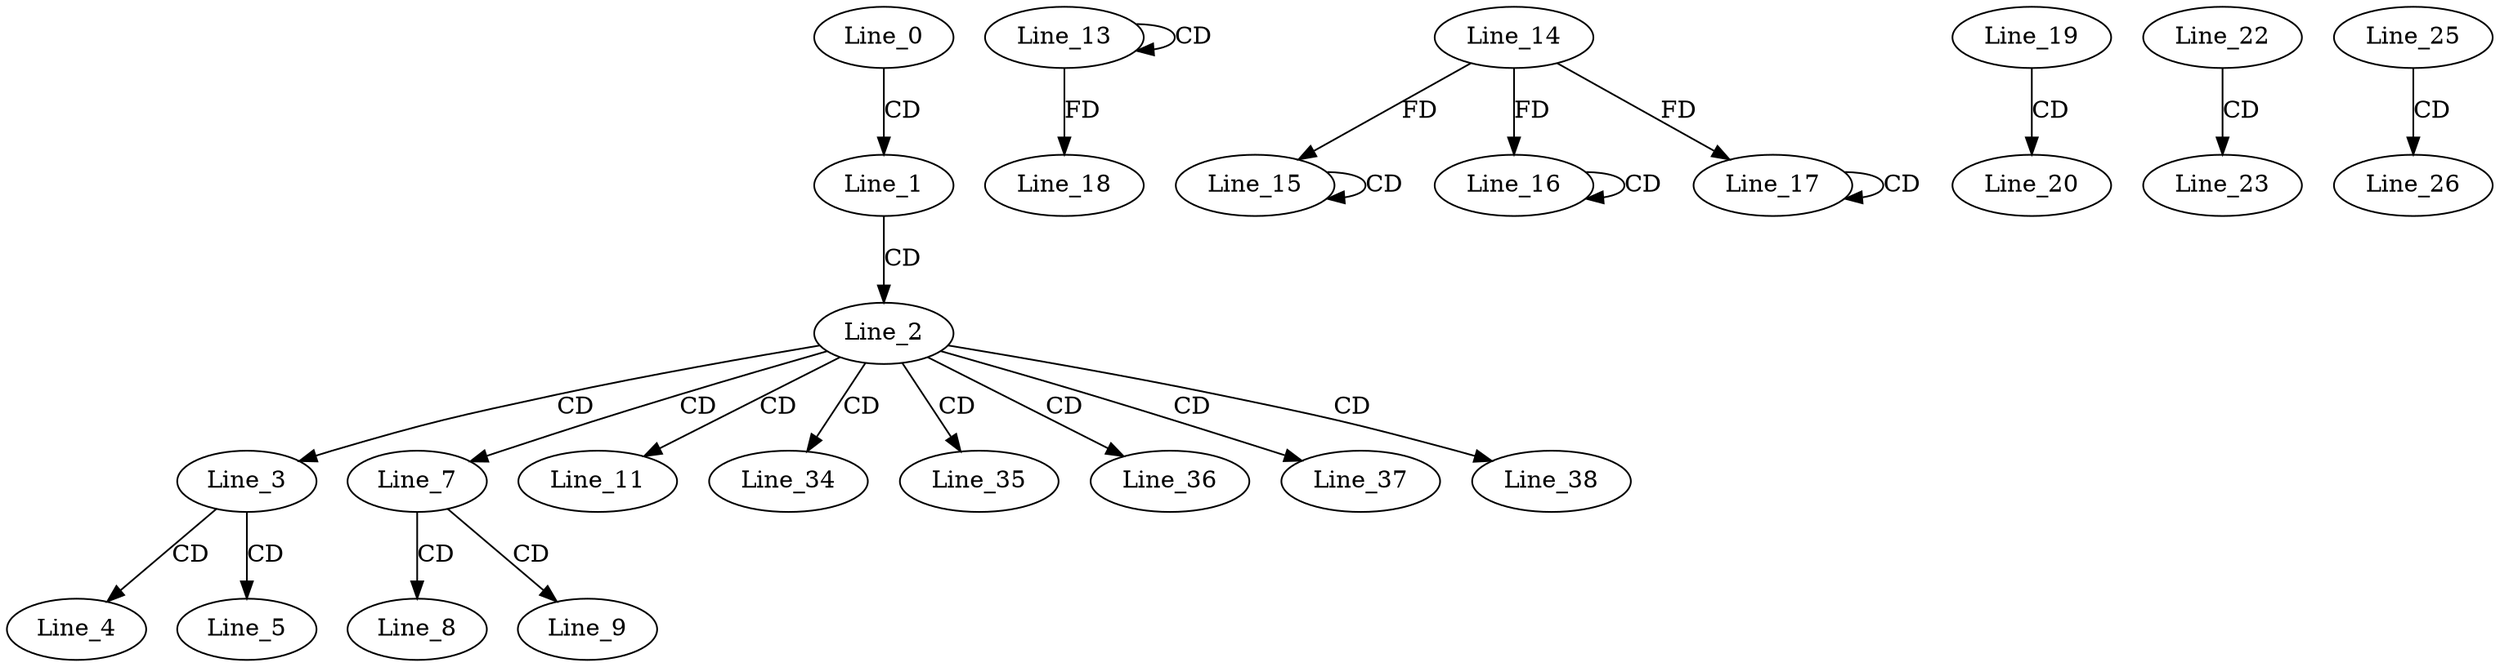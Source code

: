 digraph G {
  Line_0;
  Line_1;
  Line_2;
  Line_3;
  Line_4;
  Line_5;
  Line_7;
  Line_8;
  Line_9;
  Line_11;
  Line_13;
  Line_13;
  Line_15;
  Line_15;
  Line_14;
  Line_16;
  Line_16;
  Line_17;
  Line_17;
  Line_18;
  Line_19;
  Line_20;
  Line_22;
  Line_23;
  Line_25;
  Line_26;
  Line_34;
  Line_35;
  Line_36;
  Line_37;
  Line_38;
  Line_0 -> Line_1 [ label="CD" ];
  Line_1 -> Line_2 [ label="CD" ];
  Line_2 -> Line_3 [ label="CD" ];
  Line_3 -> Line_4 [ label="CD" ];
  Line_3 -> Line_5 [ label="CD" ];
  Line_2 -> Line_7 [ label="CD" ];
  Line_7 -> Line_8 [ label="CD" ];
  Line_7 -> Line_9 [ label="CD" ];
  Line_2 -> Line_11 [ label="CD" ];
  Line_13 -> Line_13 [ label="CD" ];
  Line_15 -> Line_15 [ label="CD" ];
  Line_14 -> Line_15 [ label="FD" ];
  Line_16 -> Line_16 [ label="CD" ];
  Line_14 -> Line_16 [ label="FD" ];
  Line_17 -> Line_17 [ label="CD" ];
  Line_14 -> Line_17 [ label="FD" ];
  Line_13 -> Line_18 [ label="FD" ];
  Line_19 -> Line_20 [ label="CD" ];
  Line_22 -> Line_23 [ label="CD" ];
  Line_25 -> Line_26 [ label="CD" ];
  Line_2 -> Line_34 [ label="CD" ];
  Line_2 -> Line_35 [ label="CD" ];
  Line_2 -> Line_36 [ label="CD" ];
  Line_2 -> Line_37 [ label="CD" ];
  Line_2 -> Line_38 [ label="CD" ];
}
